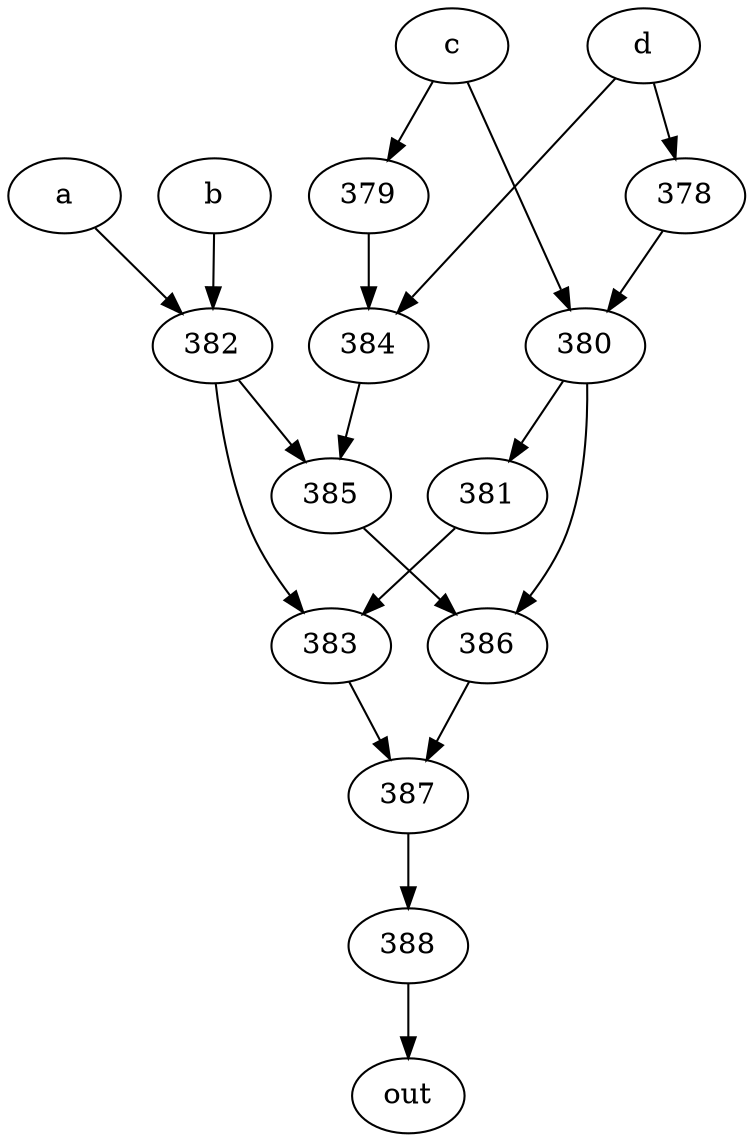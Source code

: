 strict digraph "" {
	388 -> out;
	a -> 382;
	382 -> 383;
	382 -> 385;
	383 -> 387;
	385 -> 386;
	b -> 382;
	c -> 379;
	c -> 380;
	379 -> 384;
	380 -> 381;
	380 -> 386;
	384 -> 385;
	381 -> 383;
	386 -> 387;
	d -> 384;
	d -> 378;
	378 -> 380;
	387 -> 388;
}
